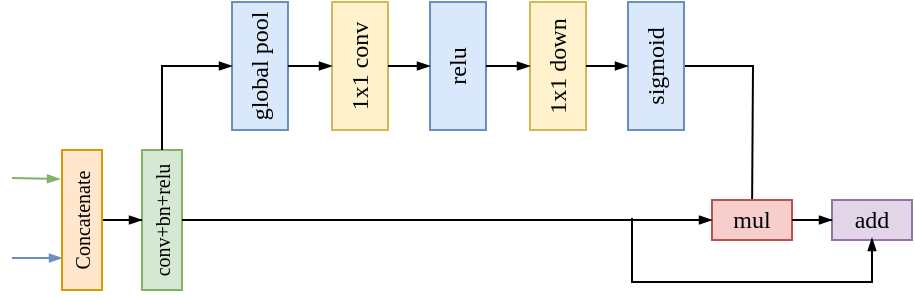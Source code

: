 <mxfile version="24.2.5" type="github" pages="3">
  <diagram id="1mmtDTI7Da0W4Acayv21" name="特征融合模块">
    <mxGraphModel dx="538" dy="340" grid="1" gridSize="10" guides="1" tooltips="1" connect="1" arrows="1" fold="1" page="1" pageScale="1" pageWidth="4681" pageHeight="3300" math="0" shadow="0">
      <root>
        <mxCell id="0" />
        <mxCell id="1" parent="0" />
        <mxCell id="MZsPUwN5hMftu3xBpUIc-4" value="&lt;font style=&quot;font-size: 10px;&quot;&gt;conv+bn+relu&lt;/font&gt;" style="rounded=0;whiteSpace=wrap;html=1;rotation=-90;fillColor=#d5e8d4;strokeColor=#82b366;fontStyle=0;container=0;fontFamily=Times New Roman;" parent="1" vertex="1">
          <mxGeometry x="1250" y="721" width="70" height="20" as="geometry" />
        </mxCell>
        <mxCell id="MZsPUwN5hMftu3xBpUIc-6" value="global pool" style="rounded=0;whiteSpace=wrap;html=1;rotation=-90;fillColor=#dae8fc;strokeColor=#6c8ebf;fontStyle=0;container=0;fontFamily=Times New Roman;" parent="1" vertex="1">
          <mxGeometry x="1302" y="640" width="64" height="28" as="geometry" />
        </mxCell>
        <mxCell id="MZsPUwN5hMftu3xBpUIc-7" style="edgeStyle=orthogonalEdgeStyle;rounded=0;orthogonalLoop=1;jettySize=auto;html=1;exitX=1;exitY=0.5;exitDx=0;exitDy=0;entryX=0.5;entryY=0;entryDx=0;entryDy=0;endArrow=blockThin;endFill=1;endSize=4;fontStyle=0;fontFamily=Times New Roman;" parent="1" source="MZsPUwN5hMftu3xBpUIc-4" target="MZsPUwN5hMftu3xBpUIc-6" edge="1">
          <mxGeometry relative="1" as="geometry" />
        </mxCell>
        <mxCell id="MZsPUwN5hMftu3xBpUIc-8" value="1x1 conv" style="rounded=0;whiteSpace=wrap;html=1;rotation=-90;fillColor=#fff2cc;strokeColor=#d6b656;fontStyle=0;container=0;fontFamily=Times New Roman;" parent="1" vertex="1">
          <mxGeometry x="1352" y="640" width="64" height="28" as="geometry" />
        </mxCell>
        <mxCell id="MZsPUwN5hMftu3xBpUIc-9" style="edgeStyle=orthogonalEdgeStyle;rounded=0;orthogonalLoop=1;jettySize=auto;html=1;exitX=0.5;exitY=1;exitDx=0;exitDy=0;entryX=0.5;entryY=0;entryDx=0;entryDy=0;endArrow=blockThin;endFill=1;endSize=4;fontStyle=0;fontFamily=Times New Roman;" parent="1" source="MZsPUwN5hMftu3xBpUIc-6" target="MZsPUwN5hMftu3xBpUIc-8" edge="1">
          <mxGeometry relative="1" as="geometry" />
        </mxCell>
        <mxCell id="MZsPUwN5hMftu3xBpUIc-10" value="relu" style="rounded=0;whiteSpace=wrap;html=1;rotation=-90;fillColor=#dae8fc;strokeColor=#6c8ebf;fontStyle=0;container=0;fontFamily=Times New Roman;" parent="1" vertex="1">
          <mxGeometry x="1401" y="640" width="64" height="28" as="geometry" />
        </mxCell>
        <mxCell id="MZsPUwN5hMftu3xBpUIc-11" style="edgeStyle=orthogonalEdgeStyle;rounded=0;orthogonalLoop=1;jettySize=auto;html=1;exitX=0.5;exitY=1;exitDx=0;exitDy=0;entryX=0.5;entryY=0;entryDx=0;entryDy=0;endArrow=blockThin;endFill=1;endSize=4;fontStyle=0;fontFamily=Times New Roman;" parent="1" source="MZsPUwN5hMftu3xBpUIc-8" target="MZsPUwN5hMftu3xBpUIc-10" edge="1">
          <mxGeometry relative="1" as="geometry" />
        </mxCell>
        <mxCell id="MZsPUwN5hMftu3xBpUIc-12" value="1x1 down" style="rounded=0;whiteSpace=wrap;html=1;rotation=-90;fillColor=#fff2cc;strokeColor=#d6b656;fontStyle=0;container=0;fontFamily=Times New Roman;" parent="1" vertex="1">
          <mxGeometry x="1451" y="640" width="64" height="28" as="geometry" />
        </mxCell>
        <mxCell id="MZsPUwN5hMftu3xBpUIc-13" style="edgeStyle=orthogonalEdgeStyle;rounded=0;orthogonalLoop=1;jettySize=auto;html=1;exitX=0.5;exitY=1;exitDx=0;exitDy=0;entryX=0.5;entryY=0;entryDx=0;entryDy=0;endArrow=blockThin;endFill=1;endSize=4;fontStyle=0;fontFamily=Times New Roman;" parent="1" source="MZsPUwN5hMftu3xBpUIc-10" target="MZsPUwN5hMftu3xBpUIc-12" edge="1">
          <mxGeometry relative="1" as="geometry" />
        </mxCell>
        <mxCell id="MZsPUwN5hMftu3xBpUIc-14" style="edgeStyle=orthogonalEdgeStyle;rounded=0;orthogonalLoop=1;jettySize=auto;html=1;endArrow=blockThin;endFill=1;endSize=4;fontStyle=0;fontFamily=Times New Roman;" parent="1" source="MZsPUwN5hMftu3xBpUIc-15" edge="1">
          <mxGeometry relative="1" as="geometry">
            <mxPoint x="1580" y="730" as="targetPoint" />
          </mxGeometry>
        </mxCell>
        <mxCell id="MZsPUwN5hMftu3xBpUIc-15" value="sigmoid" style="rounded=0;whiteSpace=wrap;html=1;rotation=-90;fillColor=#dae8fc;strokeColor=#6c8ebf;fontStyle=0;container=0;fontFamily=Times New Roman;" parent="1" vertex="1">
          <mxGeometry x="1500" y="640" width="64" height="28" as="geometry" />
        </mxCell>
        <mxCell id="MZsPUwN5hMftu3xBpUIc-16" style="edgeStyle=orthogonalEdgeStyle;rounded=0;orthogonalLoop=1;jettySize=auto;html=1;entryX=0.5;entryY=0;entryDx=0;entryDy=0;endArrow=blockThin;endFill=1;endSize=4;fontStyle=0;fontFamily=Times New Roman;" parent="1" source="MZsPUwN5hMftu3xBpUIc-12" target="MZsPUwN5hMftu3xBpUIc-15" edge="1">
          <mxGeometry relative="1" as="geometry" />
        </mxCell>
        <mxCell id="MZsPUwN5hMftu3xBpUIc-17" value="mul" style="rounded=0;whiteSpace=wrap;html=1;fillColor=#f8cecc;strokeColor=#b85450;fontStyle=0;container=0;fontFamily=Times New Roman;" parent="1" vertex="1">
          <mxGeometry x="1560" y="721" width="40" height="20" as="geometry" />
        </mxCell>
        <mxCell id="MZsPUwN5hMftu3xBpUIc-18" style="edgeStyle=orthogonalEdgeStyle;rounded=0;orthogonalLoop=1;jettySize=auto;html=1;exitX=0.5;exitY=1;exitDx=0;exitDy=0;entryX=0;entryY=0.5;entryDx=0;entryDy=0;endArrow=blockThin;endFill=1;endSize=4;fontStyle=0;fontFamily=Times New Roman;" parent="1" source="MZsPUwN5hMftu3xBpUIc-4" target="MZsPUwN5hMftu3xBpUIc-17" edge="1">
          <mxGeometry relative="1" as="geometry">
            <mxPoint x="1540" y="731" as="targetPoint" />
          </mxGeometry>
        </mxCell>
        <mxCell id="MZsPUwN5hMftu3xBpUIc-20" value="add" style="rounded=0;whiteSpace=wrap;html=1;fillColor=#e1d5e7;strokeColor=#9673a6;fontStyle=0;container=0;fontFamily=Times New Roman;" parent="1" vertex="1">
          <mxGeometry x="1620" y="721" width="40" height="20" as="geometry" />
        </mxCell>
        <mxCell id="MZsPUwN5hMftu3xBpUIc-21" style="edgeStyle=orthogonalEdgeStyle;rounded=0;orthogonalLoop=1;jettySize=auto;html=1;entryX=0;entryY=0.5;entryDx=0;entryDy=0;endArrow=blockThin;endFill=1;endSize=4;fontStyle=0;fontFamily=Times New Roman;" parent="1" source="MZsPUwN5hMftu3xBpUIc-17" target="MZsPUwN5hMftu3xBpUIc-20" edge="1">
          <mxGeometry relative="1" as="geometry" />
        </mxCell>
        <mxCell id="MZsPUwN5hMftu3xBpUIc-23" value="" style="endArrow=blockThin;html=1;rounded=0;fillColor=#d5e8d4;strokeColor=#82b366;fontStyle=0;fontFamily=Times New Roman;endFill=1;endSize=4;" parent="1" edge="1">
          <mxGeometry width="50" height="50" relative="1" as="geometry">
            <mxPoint x="1210" y="710" as="sourcePoint" />
            <mxPoint x="1234" y="710.52" as="targetPoint" />
          </mxGeometry>
        </mxCell>
        <mxCell id="MZsPUwN5hMftu3xBpUIc-24" value="" style="endArrow=blockThin;html=1;rounded=0;fillColor=#dae8fc;strokeColor=#6c8ebf;fontStyle=0;fontFamily=Times New Roman;endFill=1;endSize=4;" parent="1" edge="1">
          <mxGeometry width="50" height="50" relative="1" as="geometry">
            <mxPoint x="1210" y="750" as="sourcePoint" />
            <mxPoint x="1235" y="750" as="targetPoint" />
          </mxGeometry>
        </mxCell>
        <mxCell id="gVMLCPWZCvO9Zcz_Pbln-1" value="" style="endArrow=blockThin;html=1;rounded=0;endFill=1;endSize=4;fontStyle=0;fontFamily=Times New Roman;" parent="1" edge="1">
          <mxGeometry width="50" height="50" relative="1" as="geometry">
            <mxPoint x="1520" y="730" as="sourcePoint" />
            <mxPoint x="1640" y="740" as="targetPoint" />
            <Array as="points">
              <mxPoint x="1520" y="762" />
              <mxPoint x="1640" y="762" />
            </Array>
          </mxGeometry>
        </mxCell>
        <mxCell id="8kHEbkaYs0nFTFmXsjx6-2" style="edgeStyle=orthogonalEdgeStyle;rounded=0;orthogonalLoop=1;jettySize=auto;html=1;entryX=0.5;entryY=0;entryDx=0;entryDy=0;endArrow=blockThin;endFill=1;endSize=4;fontFamily=Times New Roman;" parent="1" source="MZsPUwN5hMftu3xBpUIc-3" target="MZsPUwN5hMftu3xBpUIc-4" edge="1">
          <mxGeometry relative="1" as="geometry" />
        </mxCell>
        <mxCell id="MZsPUwN5hMftu3xBpUIc-3" value="Concatenate" style="rounded=0;whiteSpace=wrap;html=1;rotation=-90;fillColor=#ffe6cc;strokeColor=#d79b00;fontStyle=0;container=0;fontFamily=Times New Roman;fontSize=10;" parent="1" vertex="1">
          <mxGeometry x="1210" y="721" width="70" height="20" as="geometry" />
        </mxCell>
      </root>
    </mxGraphModel>
  </diagram>
  <diagram name="多尺度特征融合模块" id="MMQm-fsVRnwBP28T8ume">
    <mxGraphModel dx="307" dy="194" grid="1" gridSize="10" guides="1" tooltips="1" connect="1" arrows="1" fold="1" page="1" pageScale="1" pageWidth="4681" pageHeight="3300" math="0" shadow="0">
      <root>
        <mxCell id="fYNoReREWen-63vhsbEe-0" />
        <mxCell id="fYNoReREWen-63vhsbEe-1" parent="fYNoReREWen-63vhsbEe-0" />
        <mxCell id="HZtTNESlVv_itdZfUYVC-23" style="edgeStyle=orthogonalEdgeStyle;rounded=0;orthogonalLoop=1;jettySize=auto;html=1;entryX=0.5;entryY=0;entryDx=0;entryDy=0;endArrow=blockThin;endFill=1;endSize=4;fontFamily=Times New Roman;" parent="fYNoReREWen-63vhsbEe-1" source="HZtTNESlVv_itdZfUYVC-0" target="HZtTNESlVv_itdZfUYVC-15" edge="1">
          <mxGeometry relative="1" as="geometry" />
        </mxCell>
        <mxCell id="HZtTNESlVv_itdZfUYVC-0" value="&lt;font style=&quot;font-size: 10px;&quot;&gt;3x3&lt;/font&gt;" style="rounded=0;whiteSpace=wrap;html=1;fillColor=#dae8fc;strokeColor=#6c8ebf;fontFamily=Times New Roman;" parent="fYNoReREWen-63vhsbEe-1" vertex="1">
          <mxGeometry x="1360" y="640" width="40" height="20" as="geometry" />
        </mxCell>
        <mxCell id="HZtTNESlVv_itdZfUYVC-25" style="edgeStyle=orthogonalEdgeStyle;rounded=0;orthogonalLoop=1;jettySize=auto;html=1;entryX=0.5;entryY=0;entryDx=0;entryDy=0;endArrow=blockThin;endFill=1;endSize=4;fontFamily=Times New Roman;" parent="fYNoReREWen-63vhsbEe-1" source="HZtTNESlVv_itdZfUYVC-1" target="HZtTNESlVv_itdZfUYVC-8" edge="1">
          <mxGeometry relative="1" as="geometry" />
        </mxCell>
        <mxCell id="HZtTNESlVv_itdZfUYVC-1" value="&lt;font style=&quot;font-size: 10px;&quot;&gt;3x3 s=2&lt;/font&gt;" style="rounded=0;whiteSpace=wrap;html=1;strokeColor=#82b366;fillColor=#d5e8d4;fontFamily=Times New Roman;" parent="fYNoReREWen-63vhsbEe-1" vertex="1">
          <mxGeometry x="1420" y="640" width="40" height="20" as="geometry" />
        </mxCell>
        <mxCell id="HZtTNESlVv_itdZfUYVC-4" value="&lt;font style=&quot;font-size: 10px;&quot;&gt;3x3&lt;/font&gt;" style="rounded=0;whiteSpace=wrap;html=1;strokeColor=#82b366;fillColor=#d5e8d4;fontFamily=Times New Roman;" parent="fYNoReREWen-63vhsbEe-1" vertex="1">
          <mxGeometry x="1480" y="640" width="40" height="20" as="geometry" />
        </mxCell>
        <mxCell id="HZtTNESlVv_itdZfUYVC-5" value="&lt;font style=&quot;font-size: 10px;&quot;&gt;3x3&lt;/font&gt;" style="rounded=0;whiteSpace=wrap;html=1;fillColor=#dae8fc;strokeColor=#6c8ebf;fontFamily=Times New Roman;" parent="fYNoReREWen-63vhsbEe-1" vertex="1">
          <mxGeometry x="1540" y="640" width="40" height="20" as="geometry" />
        </mxCell>
        <mxCell id="HZtTNESlVv_itdZfUYVC-32" style="edgeStyle=orthogonalEdgeStyle;rounded=0;orthogonalLoop=1;jettySize=auto;html=1;entryX=0.5;entryY=0;entryDx=0;entryDy=0;endArrow=blockThin;endFill=1;endSize=4;fontFamily=Times New Roman;" parent="fYNoReREWen-63vhsbEe-1" source="HZtTNESlVv_itdZfUYVC-8" target="HZtTNESlVv_itdZfUYVC-17" edge="1">
          <mxGeometry relative="1" as="geometry" />
        </mxCell>
        <mxCell id="HZtTNESlVv_itdZfUYVC-8" value="&lt;font style=&quot;font-size: 10px;&quot;&gt;3x3 s=2&lt;/font&gt;" style="rounded=0;whiteSpace=wrap;html=1;fillColor=#ffe6cc;strokeColor=#d79b00;fontFamily=Times New Roman;" parent="fYNoReREWen-63vhsbEe-1" vertex="1">
          <mxGeometry x="1420" y="680" width="40" height="20" as="geometry" />
        </mxCell>
        <mxCell id="HZtTNESlVv_itdZfUYVC-33" style="edgeStyle=orthogonalEdgeStyle;rounded=0;orthogonalLoop=1;jettySize=auto;html=1;entryX=0;entryY=0.5;entryDx=0;entryDy=0;endArrow=blockThin;endFill=1;endSize=4;fontFamily=Times New Roman;" parent="fYNoReREWen-63vhsbEe-1" source="HZtTNESlVv_itdZfUYVC-15" target="HZtTNESlVv_itdZfUYVC-17" edge="1">
          <mxGeometry relative="1" as="geometry">
            <Array as="points">
              <mxPoint x="1380" y="730" />
            </Array>
          </mxGeometry>
        </mxCell>
        <mxCell id="HZtTNESlVv_itdZfUYVC-15" value="&lt;font style=&quot;font-size: 10px;&quot;&gt;PPPM&lt;/font&gt;" style="rounded=0;whiteSpace=wrap;html=1;fillColor=#fff2cc;strokeColor=#d6b656;fontFamily=Times New Roman;" parent="fYNoReREWen-63vhsbEe-1" vertex="1">
          <mxGeometry x="1360" y="680" width="40" height="20" as="geometry" />
        </mxCell>
        <mxCell id="HZtTNESlVv_itdZfUYVC-16" value="&lt;font style=&quot;font-size: 10px;&quot;&gt;PPPM&lt;/font&gt;" style="rounded=0;whiteSpace=wrap;html=1;fillColor=#fff2cc;strokeColor=#d6b656;fontFamily=Times New Roman;" parent="fYNoReREWen-63vhsbEe-1" vertex="1">
          <mxGeometry x="1540" y="680" width="40" height="20" as="geometry" />
        </mxCell>
        <mxCell id="HZtTNESlVv_itdZfUYVC-34" style="edgeStyle=orthogonalEdgeStyle;rounded=0;orthogonalLoop=1;jettySize=auto;html=1;entryX=0;entryY=0.5;entryDx=0;entryDy=0;endArrow=blockThin;endFill=1;endSize=4;fontFamily=Times New Roman;" parent="fYNoReREWen-63vhsbEe-1" source="HZtTNESlVv_itdZfUYVC-17" target="HZtTNESlVv_itdZfUYVC-20" edge="1">
          <mxGeometry relative="1" as="geometry">
            <Array as="points">
              <mxPoint x="1440" y="770" />
            </Array>
          </mxGeometry>
        </mxCell>
        <mxCell id="HZtTNESlVv_itdZfUYVC-17" value="&lt;font style=&quot;font-size: 10px;&quot;&gt;mul&lt;/font&gt;" style="rounded=0;whiteSpace=wrap;html=1;fillColor=#e1d5e7;strokeColor=#9673a6;fontFamily=Times New Roman;" parent="fYNoReREWen-63vhsbEe-1" vertex="1">
          <mxGeometry x="1420" y="720" width="40" height="20" as="geometry" />
        </mxCell>
        <mxCell id="HZtTNESlVv_itdZfUYVC-35" style="edgeStyle=orthogonalEdgeStyle;rounded=0;orthogonalLoop=1;jettySize=auto;html=1;entryX=1;entryY=0.5;entryDx=0;entryDy=0;endArrow=blockThin;endFill=1;endSize=4;fontFamily=Times New Roman;" parent="fYNoReREWen-63vhsbEe-1" source="HZtTNESlVv_itdZfUYVC-18" target="HZtTNESlVv_itdZfUYVC-20" edge="1">
          <mxGeometry relative="1" as="geometry">
            <Array as="points">
              <mxPoint x="1500" y="770" />
            </Array>
          </mxGeometry>
        </mxCell>
        <mxCell id="HZtTNESlVv_itdZfUYVC-36" style="edgeStyle=orthogonalEdgeStyle;rounded=0;orthogonalLoop=1;jettySize=auto;html=1;entryX=0.5;entryY=0;entryDx=0;entryDy=0;endArrow=blockThin;endFill=1;endSize=4;fontFamily=Times New Roman;" parent="fYNoReREWen-63vhsbEe-1" source="HZtTNESlVv_itdZfUYVC-20" target="HZtTNESlVv_itdZfUYVC-22" edge="1">
          <mxGeometry relative="1" as="geometry" />
        </mxCell>
        <mxCell id="HZtTNESlVv_itdZfUYVC-20" value="&lt;span style=&quot;font-size: 10px;&quot;&gt;Concat&lt;/span&gt;" style="rounded=0;whiteSpace=wrap;html=1;fillColor=#e1d5e7;strokeColor=#9673a6;fontFamily=Times New Roman;" parent="fYNoReREWen-63vhsbEe-1" vertex="1">
          <mxGeometry x="1450" y="760" width="40" height="20" as="geometry" />
        </mxCell>
        <mxCell id="HZtTNESlVv_itdZfUYVC-22" value="&lt;font style=&quot;font-size: 10px;&quot;&gt;3x3&lt;/font&gt;" style="rounded=0;whiteSpace=wrap;html=1;fillColor=#dae8fc;strokeColor=#6c8ebf;fontFamily=Times New Roman;" parent="fYNoReREWen-63vhsbEe-1" vertex="1">
          <mxGeometry x="1450" y="800" width="40" height="20" as="geometry" />
        </mxCell>
        <mxCell id="HZtTNESlVv_itdZfUYVC-40" value="&lt;font style=&quot;font-size: 10px;&quot;&gt;BN&lt;/font&gt;" style="rounded=0;whiteSpace=wrap;html=1;strokeColor=none;fillColor=none;fontFamily=Times New Roman;" parent="fYNoReREWen-63vhsbEe-1" vertex="1">
          <mxGeometry x="1380" y="660" width="20" height="10" as="geometry" />
        </mxCell>
        <mxCell id="HZtTNESlVv_itdZfUYVC-41" value="&lt;font style=&quot;font-size: 10px;&quot;&gt;BN&lt;/font&gt;" style="rounded=0;whiteSpace=wrap;html=1;strokeColor=none;fillColor=none;fontFamily=Times New Roman;" parent="fYNoReREWen-63vhsbEe-1" vertex="1">
          <mxGeometry x="1440" y="660" width="20" height="10" as="geometry" />
        </mxCell>
        <mxCell id="HZtTNESlVv_itdZfUYVC-42" value="&lt;font style=&quot;font-size: 10px;&quot;&gt;BN&lt;/font&gt;" style="rounded=0;whiteSpace=wrap;html=1;strokeColor=none;fillColor=none;fontFamily=Times New Roman;" parent="fYNoReREWen-63vhsbEe-1" vertex="1">
          <mxGeometry x="1500" y="660" width="20" height="10" as="geometry" />
        </mxCell>
        <mxCell id="HZtTNESlVv_itdZfUYVC-43" value="&lt;font style=&quot;font-size: 10px;&quot;&gt;BN&lt;/font&gt;" style="rounded=0;whiteSpace=wrap;html=1;strokeColor=none;fillColor=none;fontFamily=Times New Roman;" parent="fYNoReREWen-63vhsbEe-1" vertex="1">
          <mxGeometry x="1560" y="660" width="20" height="10" as="geometry" />
        </mxCell>
        <mxCell id="HZtTNESlVv_itdZfUYVC-46" value="&lt;span style=&quot;font-size: 10px;&quot;&gt;C&lt;/span&gt;" style="rounded=0;whiteSpace=wrap;html=1;strokeColor=default;fillColor=none;fontFamily=Times New Roman;align=center;" parent="fYNoReREWen-63vhsbEe-1" vertex="1">
          <mxGeometry x="1430" y="600" width="20" height="20" as="geometry" />
        </mxCell>
        <mxCell id="HZtTNESlVv_itdZfUYVC-50" style="edgeStyle=orthogonalEdgeStyle;rounded=0;orthogonalLoop=1;jettySize=auto;html=1;entryX=0.5;entryY=0;entryDx=0;entryDy=0;endArrow=blockThin;endFill=1;endSize=4;fontFamily=Times New Roman;" parent="fYNoReREWen-63vhsbEe-1" edge="1">
          <mxGeometry relative="1" as="geometry">
            <mxPoint x="1379.67" y="620" as="sourcePoint" />
            <mxPoint x="1379.67" y="640" as="targetPoint" />
          </mxGeometry>
        </mxCell>
        <mxCell id="HZtTNESlVv_itdZfUYVC-51" style="edgeStyle=orthogonalEdgeStyle;rounded=0;orthogonalLoop=1;jettySize=auto;html=1;entryX=0.5;entryY=0;entryDx=0;entryDy=0;endArrow=blockThin;endFill=1;endSize=4;fontFamily=Times New Roman;" parent="fYNoReREWen-63vhsbEe-1" edge="1">
          <mxGeometry relative="1" as="geometry">
            <mxPoint x="1439.67" y="620" as="sourcePoint" />
            <mxPoint x="1439.67" y="640" as="targetPoint" />
          </mxGeometry>
        </mxCell>
        <mxCell id="HZtTNESlVv_itdZfUYVC-52" style="edgeStyle=orthogonalEdgeStyle;rounded=0;orthogonalLoop=1;jettySize=auto;html=1;entryX=0.5;entryY=0;entryDx=0;entryDy=0;endArrow=blockThin;endFill=1;endSize=4;fontFamily=Times New Roman;" parent="fYNoReREWen-63vhsbEe-1" edge="1">
          <mxGeometry relative="1" as="geometry">
            <mxPoint x="1500" y="620" as="sourcePoint" />
            <mxPoint x="1500" y="640" as="targetPoint" />
          </mxGeometry>
        </mxCell>
        <mxCell id="HZtTNESlVv_itdZfUYVC-53" style="edgeStyle=orthogonalEdgeStyle;rounded=0;orthogonalLoop=1;jettySize=auto;html=1;entryX=0.5;entryY=0;entryDx=0;entryDy=0;endArrow=blockThin;endFill=1;endSize=4;fontFamily=Times New Roman;" parent="fYNoReREWen-63vhsbEe-1" edge="1">
          <mxGeometry relative="1" as="geometry">
            <mxPoint x="1560" y="620" as="sourcePoint" />
            <mxPoint x="1560" y="640" as="targetPoint" />
          </mxGeometry>
        </mxCell>
        <mxCell id="HZtTNESlVv_itdZfUYVC-54" value="" style="rounded=0;whiteSpace=wrap;html=1;fillColor=#dae8fc;strokeColor=#6c8ebf;" parent="fYNoReREWen-63vhsbEe-1" vertex="1">
          <mxGeometry x="1530" y="750" width="20" height="10" as="geometry" />
        </mxCell>
        <mxCell id="HZtTNESlVv_itdZfUYVC-55" value="&lt;span style=&quot;font-size: 10px;&quot;&gt;卷积&lt;/span&gt;" style="rounded=0;whiteSpace=wrap;html=1;strokeColor=none;fillColor=none;fontFamily=宋体;" parent="fYNoReREWen-63vhsbEe-1" vertex="1">
          <mxGeometry x="1560" y="750" width="80" height="10" as="geometry" />
        </mxCell>
        <mxCell id="HZtTNESlVv_itdZfUYVC-56" value="" style="rounded=0;whiteSpace=wrap;html=1;fillColor=#d5e8d4;strokeColor=#82b366;" parent="fYNoReREWen-63vhsbEe-1" vertex="1">
          <mxGeometry x="1530" y="770" width="20" height="10" as="geometry" />
        </mxCell>
        <mxCell id="HZtTNESlVv_itdZfUYVC-57" value="&lt;span style=&quot;font-size: 10px;&quot;&gt;深度可分离卷积&lt;/span&gt;" style="rounded=0;whiteSpace=wrap;html=1;strokeColor=none;fillColor=none;fontFamily=宋体;" parent="fYNoReREWen-63vhsbEe-1" vertex="1">
          <mxGeometry x="1560" y="770" width="80" height="10" as="geometry" />
        </mxCell>
        <mxCell id="HZtTNESlVv_itdZfUYVC-58" value="" style="rounded=0;whiteSpace=wrap;html=1;fillColor=#ffe6cc;strokeColor=#d79b00;" parent="fYNoReREWen-63vhsbEe-1" vertex="1">
          <mxGeometry x="1530" y="790" width="20" height="10" as="geometry" />
        </mxCell>
        <mxCell id="HZtTNESlVv_itdZfUYVC-59" value="&lt;span style=&quot;font-size: 10px;&quot;&gt;平均池化&lt;/span&gt;" style="rounded=0;whiteSpace=wrap;html=1;strokeColor=none;fillColor=none;fontFamily=宋体;" parent="fYNoReREWen-63vhsbEe-1" vertex="1">
          <mxGeometry x="1560" y="790" width="80" height="10" as="geometry" />
        </mxCell>
        <mxCell id="HZtTNESlVv_itdZfUYVC-60" value="" style="rounded=0;whiteSpace=wrap;html=1;fillColor=#ffe6cc;strokeColor=#d79b00;" parent="fYNoReREWen-63vhsbEe-1" vertex="1">
          <mxGeometry x="1530" y="790" width="20" height="10" as="geometry" />
        </mxCell>
        <mxCell id="HZtTNESlVv_itdZfUYVC-61" value="" style="rounded=0;whiteSpace=wrap;html=1;fillColor=#fff2cc;strokeColor=#d6b656;" parent="fYNoReREWen-63vhsbEe-1" vertex="1">
          <mxGeometry x="1530" y="810" width="20" height="10" as="geometry" />
        </mxCell>
        <mxCell id="HZtTNESlVv_itdZfUYVC-62" value="&lt;span style=&quot;font-size: 10px;&quot;&gt;并行金字塔池化&lt;/span&gt;" style="rounded=0;whiteSpace=wrap;html=1;strokeColor=none;fillColor=none;fontFamily=宋体;" parent="fYNoReREWen-63vhsbEe-1" vertex="1">
          <mxGeometry x="1560" y="810" width="80" height="10" as="geometry" />
        </mxCell>
        <mxCell id="HZtTNESlVv_itdZfUYVC-63" value="&lt;font style=&quot;font-size: 10px;&quot;&gt;4x4 up&lt;/font&gt;" style="rounded=0;whiteSpace=wrap;html=1;fillColor=#f5f5f5;strokeColor=#666666;fontColor=#333333;fontFamily=Times New Roman;" parent="fYNoReREWen-63vhsbEe-1" vertex="1">
          <mxGeometry x="1480" y="680" width="40" height="20" as="geometry" />
        </mxCell>
        <mxCell id="HZtTNESlVv_itdZfUYVC-64" style="edgeStyle=orthogonalEdgeStyle;rounded=0;orthogonalLoop=1;jettySize=auto;html=1;entryX=0.5;entryY=0;entryDx=0;entryDy=0;endArrow=blockThin;endFill=1;endSize=4;fontFamily=Times New Roman;" parent="fYNoReREWen-63vhsbEe-1" edge="1">
          <mxGeometry relative="1" as="geometry">
            <mxPoint x="1499.67" y="660" as="sourcePoint" />
            <mxPoint x="1499.67" y="680" as="targetPoint" />
          </mxGeometry>
        </mxCell>
        <mxCell id="HZtTNESlVv_itdZfUYVC-66" style="edgeStyle=orthogonalEdgeStyle;rounded=0;orthogonalLoop=1;jettySize=auto;html=1;entryX=0.5;entryY=0;entryDx=0;entryDy=0;endArrow=blockThin;endFill=1;endSize=4;fontFamily=Times New Roman;" parent="fYNoReREWen-63vhsbEe-1" edge="1">
          <mxGeometry relative="1" as="geometry">
            <mxPoint x="1559.67" y="660" as="sourcePoint" />
            <mxPoint x="1559.67" y="680" as="targetPoint" />
          </mxGeometry>
        </mxCell>
        <mxCell id="HZtTNESlVv_itdZfUYVC-67" style="edgeStyle=orthogonalEdgeStyle;rounded=0;orthogonalLoop=1;jettySize=auto;html=1;entryX=1;entryY=0.5;entryDx=0;entryDy=0;endArrow=blockThin;endFill=1;endSize=4;fontFamily=Times New Roman;" parent="fYNoReREWen-63vhsbEe-1" target="HZtTNESlVv_itdZfUYVC-18" edge="1">
          <mxGeometry relative="1" as="geometry">
            <mxPoint x="1560" y="700" as="sourcePoint" />
            <mxPoint x="1560" y="720" as="targetPoint" />
            <Array as="points">
              <mxPoint x="1560" y="720" />
              <mxPoint x="1560" y="720" />
              <mxPoint x="1560" y="730" />
            </Array>
          </mxGeometry>
        </mxCell>
        <mxCell id="HZtTNESlVv_itdZfUYVC-68" style="edgeStyle=orthogonalEdgeStyle;rounded=0;orthogonalLoop=1;jettySize=auto;html=1;entryX=0.5;entryY=0;entryDx=0;entryDy=0;endArrow=blockThin;endFill=1;endSize=4;fontFamily=Times New Roman;" parent="fYNoReREWen-63vhsbEe-1" edge="1">
          <mxGeometry relative="1" as="geometry">
            <mxPoint x="1500" y="700" as="sourcePoint" />
            <mxPoint x="1500" y="720" as="targetPoint" />
          </mxGeometry>
        </mxCell>
        <mxCell id="HZtTNESlVv_itdZfUYVC-18" value="&lt;font style=&quot;font-size: 10px;&quot;&gt;mul&lt;/font&gt;" style="rounded=0;whiteSpace=wrap;html=1;fillColor=#e1d5e7;strokeColor=#9673a6;fontFamily=Times New Roman;" parent="fYNoReREWen-63vhsbEe-1" vertex="1">
          <mxGeometry x="1480" y="720" width="40" height="20" as="geometry" />
        </mxCell>
        <mxCell id="UJx5FXIepLN4xQq3DYZI-2" value="&lt;span style=&quot;font-size: 10px;&quot;&gt;T&lt;/span&gt;" style="rounded=0;whiteSpace=wrap;html=1;strokeColor=default;fillColor=none;fontFamily=Times New Roman;align=center;" vertex="1" parent="fYNoReREWen-63vhsbEe-1">
          <mxGeometry x="1370" y="600" width="20" height="20" as="geometry" />
        </mxCell>
        <mxCell id="UJx5FXIepLN4xQq3DYZI-3" value="&lt;span style=&quot;font-size: 10px;&quot;&gt;C&lt;/span&gt;" style="rounded=0;whiteSpace=wrap;html=1;strokeColor=default;fillColor=none;fontFamily=Times New Roman;align=center;" vertex="1" parent="fYNoReREWen-63vhsbEe-1">
          <mxGeometry x="1490" y="600" width="20" height="20" as="geometry" />
        </mxCell>
        <mxCell id="UJx5FXIepLN4xQq3DYZI-4" value="&lt;span style=&quot;font-size: 10px;&quot;&gt;T&lt;/span&gt;" style="rounded=0;whiteSpace=wrap;html=1;strokeColor=default;fillColor=none;fontFamily=Times New Roman;align=center;" vertex="1" parent="fYNoReREWen-63vhsbEe-1">
          <mxGeometry x="1550" y="600" width="20" height="20" as="geometry" />
        </mxCell>
      </root>
    </mxGraphModel>
  </diagram>
  <diagram name="金字塔池化" id="vwkrbljB8LysE_lt6uPd">
    <mxGraphModel dx="691" dy="399" grid="1" gridSize="10" guides="1" tooltips="1" connect="1" arrows="1" fold="1" page="1" pageScale="1" pageWidth="4681" pageHeight="3300" math="1" shadow="0">
      <root>
        <mxCell id="r4te1Ot-xklTo1rYF53A-0" />
        <mxCell id="r4te1Ot-xklTo1rYF53A-1" parent="r4te1Ot-xklTo1rYF53A-0" />
        <mxCell id="SaDWZRP0Lxs44cRKTPND-7" value="GAP" style="rounded=0;whiteSpace=wrap;html=1;fillColor=#fff2cc;strokeColor=#d6b656;fontFamily=宋体;" parent="r4te1Ot-xklTo1rYF53A-1" vertex="1">
          <mxGeometry x="560" y="735" width="40" height="20" as="geometry" />
        </mxCell>
        <mxCell id="SaDWZRP0Lxs44cRKTPND-9" value="" style="rounded=0;whiteSpace=wrap;html=1;fillColor=none;strokeColor=#82b366;container=0;" parent="r4te1Ot-xklTo1rYF53A-1" vertex="1">
          <mxGeometry x="650.04" y="680" width="40" height="10" as="geometry" />
        </mxCell>
        <mxCell id="SaDWZRP0Lxs44cRKTPND-11" value="" style="rounded=0;whiteSpace=wrap;html=1;fillColor=none;strokeColor=#b85450;container=0;" parent="r4te1Ot-xklTo1rYF53A-1" vertex="1">
          <mxGeometry x="650.04" y="700" width="40" height="20" as="geometry" />
        </mxCell>
        <mxCell id="SaDWZRP0Lxs44cRKTPND-12" value="" style="rounded=0;whiteSpace=wrap;html=1;fillColor=none;strokeColor=#d6b656;container=0;" parent="r4te1Ot-xklTo1rYF53A-1" vertex="1">
          <mxGeometry x="650.04" y="730" width="40" height="30" as="geometry" />
        </mxCell>
        <mxCell id="SaDWZRP0Lxs44cRKTPND-13" value="" style="rounded=0;whiteSpace=wrap;html=1;fillColor=none;strokeColor=#9673a6;container=0;" parent="r4te1Ot-xklTo1rYF53A-1" vertex="1">
          <mxGeometry x="650.04" y="770" width="40" height="40" as="geometry" />
        </mxCell>
        <mxCell id="SaDWZRP0Lxs44cRKTPND-17" value="" style="endArrow=none;html=1;rounded=0;fillColor=#f8cecc;strokeColor=#b85450;" parent="r4te1Ot-xklTo1rYF53A-1" edge="1">
          <mxGeometry width="50" height="50" relative="1" as="geometry">
            <mxPoint x="650.04" y="709.83" as="sourcePoint" />
            <mxPoint x="690.04" y="709.83" as="targetPoint" />
          </mxGeometry>
        </mxCell>
        <mxCell id="SaDWZRP0Lxs44cRKTPND-18" value="" style="endArrow=none;html=1;rounded=0;fillColor=#f8cecc;strokeColor=#b85450;" parent="r4te1Ot-xklTo1rYF53A-1" edge="1">
          <mxGeometry width="50" height="50" relative="1" as="geometry">
            <mxPoint x="660.04" y="720" as="sourcePoint" />
            <mxPoint x="660.04" y="700" as="targetPoint" />
          </mxGeometry>
        </mxCell>
        <mxCell id="SaDWZRP0Lxs44cRKTPND-19" value="" style="endArrow=none;html=1;rounded=0;fillColor=#f8cecc;strokeColor=#b85450;" parent="r4te1Ot-xklTo1rYF53A-1" edge="1">
          <mxGeometry width="50" height="50" relative="1" as="geometry">
            <mxPoint x="669.87" y="720" as="sourcePoint" />
            <mxPoint x="669.87" y="700" as="targetPoint" />
          </mxGeometry>
        </mxCell>
        <mxCell id="SaDWZRP0Lxs44cRKTPND-20" value="" style="endArrow=none;html=1;rounded=0;fillColor=#f8cecc;strokeColor=#b85450;" parent="r4te1Ot-xklTo1rYF53A-1" edge="1">
          <mxGeometry width="50" height="50" relative="1" as="geometry">
            <mxPoint x="679.87" y="720" as="sourcePoint" />
            <mxPoint x="679.87" y="700" as="targetPoint" />
          </mxGeometry>
        </mxCell>
        <mxCell id="SaDWZRP0Lxs44cRKTPND-21" value="" style="endArrow=none;html=1;rounded=0;exitX=0.25;exitY=1;exitDx=0;exitDy=0;fillColor=#fff2cc;strokeColor=#d6b656;" parent="r4te1Ot-xklTo1rYF53A-1" source="SaDWZRP0Lxs44cRKTPND-12" edge="1">
          <mxGeometry width="50" height="50" relative="1" as="geometry">
            <mxPoint x="659.96" y="750" as="sourcePoint" />
            <mxPoint x="659.96" y="730" as="targetPoint" />
          </mxGeometry>
        </mxCell>
        <mxCell id="SaDWZRP0Lxs44cRKTPND-22" value="" style="endArrow=none;html=1;rounded=0;exitX=0.5;exitY=1;exitDx=0;exitDy=0;fillColor=#fff2cc;strokeColor=#d6b656;" parent="r4te1Ot-xklTo1rYF53A-1" source="SaDWZRP0Lxs44cRKTPND-12" edge="1">
          <mxGeometry width="50" height="50" relative="1" as="geometry">
            <mxPoint x="669.79" y="750" as="sourcePoint" />
            <mxPoint x="669.79" y="730" as="targetPoint" />
          </mxGeometry>
        </mxCell>
        <mxCell id="SaDWZRP0Lxs44cRKTPND-23" value="" style="endArrow=none;html=1;rounded=0;exitX=0.75;exitY=1;exitDx=0;exitDy=0;fillColor=#fff2cc;strokeColor=#d6b656;" parent="r4te1Ot-xklTo1rYF53A-1" source="SaDWZRP0Lxs44cRKTPND-12" edge="1">
          <mxGeometry width="50" height="50" relative="1" as="geometry">
            <mxPoint x="679.79" y="750" as="sourcePoint" />
            <mxPoint x="679.79" y="730" as="targetPoint" />
          </mxGeometry>
        </mxCell>
        <mxCell id="SaDWZRP0Lxs44cRKTPND-27" value="" style="group;fillColor=none;strokeColor=#9673a6;container=0;" parent="r4te1Ot-xklTo1rYF53A-1" vertex="1" connectable="0">
          <mxGeometry x="659.96" y="770" width="20.08" height="40" as="geometry" />
        </mxCell>
        <mxCell id="SaDWZRP0Lxs44cRKTPND-28" value="" style="endArrow=none;html=1;rounded=0;fillColor=#fff2cc;strokeColor=#d6b656;" parent="r4te1Ot-xklTo1rYF53A-1" edge="1">
          <mxGeometry width="50" height="50" relative="1" as="geometry">
            <mxPoint x="650" y="739.83" as="sourcePoint" />
            <mxPoint x="690" y="739.83" as="targetPoint" />
          </mxGeometry>
        </mxCell>
        <mxCell id="SaDWZRP0Lxs44cRKTPND-29" value="" style="endArrow=none;html=1;rounded=0;fillColor=#fff2cc;strokeColor=#d6b656;" parent="r4te1Ot-xklTo1rYF53A-1" edge="1">
          <mxGeometry width="50" height="50" relative="1" as="geometry">
            <mxPoint x="650" y="750" as="sourcePoint" />
            <mxPoint x="690" y="750" as="targetPoint" />
          </mxGeometry>
        </mxCell>
        <mxCell id="SaDWZRP0Lxs44cRKTPND-30" value="" style="endArrow=none;html=1;rounded=0;fillColor=#e1d5e7;strokeColor=#9673a6;" parent="r4te1Ot-xklTo1rYF53A-1" edge="1">
          <mxGeometry width="50" height="50" relative="1" as="geometry">
            <mxPoint x="650" y="780" as="sourcePoint" />
            <mxPoint x="690" y="780" as="targetPoint" />
          </mxGeometry>
        </mxCell>
        <mxCell id="SaDWZRP0Lxs44cRKTPND-32" value="" style="endArrow=none;html=1;rounded=0;fillColor=#e1d5e7;strokeColor=#9673a6;" parent="r4te1Ot-xklTo1rYF53A-1" edge="1">
          <mxGeometry width="50" height="50" relative="1" as="geometry">
            <mxPoint x="650" y="800" as="sourcePoint" />
            <mxPoint x="690" y="800" as="targetPoint" />
          </mxGeometry>
        </mxCell>
        <mxCell id="SaDWZRP0Lxs44cRKTPND-33" value="" style="rounded=0;whiteSpace=wrap;html=1;fillColor=none;strokeColor=#82b366;container=0;" parent="r4te1Ot-xklTo1rYF53A-1" vertex="1">
          <mxGeometry x="730.04" y="680" width="40" height="10" as="geometry" />
        </mxCell>
        <mxCell id="SaDWZRP0Lxs44cRKTPND-34" value="" style="rounded=0;whiteSpace=wrap;html=1;fillColor=none;strokeColor=#b85450;container=0;" parent="r4te1Ot-xklTo1rYF53A-1" vertex="1">
          <mxGeometry x="730.04" y="700" width="40" height="20" as="geometry" />
        </mxCell>
        <mxCell id="SaDWZRP0Lxs44cRKTPND-35" value="" style="rounded=0;whiteSpace=wrap;html=1;fillColor=none;strokeColor=#d6b656;container=0;" parent="r4te1Ot-xklTo1rYF53A-1" vertex="1">
          <mxGeometry x="730.04" y="730" width="40" height="30" as="geometry" />
        </mxCell>
        <mxCell id="SaDWZRP0Lxs44cRKTPND-36" value="" style="rounded=0;whiteSpace=wrap;html=1;fillColor=none;strokeColor=#9673a6;container=0;" parent="r4te1Ot-xklTo1rYF53A-1" vertex="1">
          <mxGeometry x="730.04" y="770" width="40" height="40" as="geometry" />
        </mxCell>
        <mxCell id="SaDWZRP0Lxs44cRKTPND-37" value="" style="endArrow=none;html=1;rounded=0;fillColor=#f8cecc;strokeColor=#b85450;" parent="r4te1Ot-xklTo1rYF53A-1" edge="1">
          <mxGeometry width="50" height="50" relative="1" as="geometry">
            <mxPoint x="730.04" y="709.83" as="sourcePoint" />
            <mxPoint x="770.04" y="709.83" as="targetPoint" />
          </mxGeometry>
        </mxCell>
        <mxCell id="SaDWZRP0Lxs44cRKTPND-38" value="" style="endArrow=none;html=1;rounded=0;fillColor=#f8cecc;strokeColor=#b85450;" parent="r4te1Ot-xklTo1rYF53A-1" edge="1">
          <mxGeometry width="50" height="50" relative="1" as="geometry">
            <mxPoint x="740.04" y="720" as="sourcePoint" />
            <mxPoint x="740.04" y="700" as="targetPoint" />
          </mxGeometry>
        </mxCell>
        <mxCell id="SaDWZRP0Lxs44cRKTPND-39" value="" style="endArrow=none;html=1;rounded=0;fillColor=#f8cecc;strokeColor=#b85450;" parent="r4te1Ot-xklTo1rYF53A-1" edge="1">
          <mxGeometry width="50" height="50" relative="1" as="geometry">
            <mxPoint x="749.87" y="720" as="sourcePoint" />
            <mxPoint x="749.87" y="700" as="targetPoint" />
          </mxGeometry>
        </mxCell>
        <mxCell id="SaDWZRP0Lxs44cRKTPND-40" value="" style="endArrow=none;html=1;rounded=0;fillColor=#f8cecc;strokeColor=#b85450;" parent="r4te1Ot-xklTo1rYF53A-1" edge="1">
          <mxGeometry width="50" height="50" relative="1" as="geometry">
            <mxPoint x="759.87" y="720" as="sourcePoint" />
            <mxPoint x="759.87" y="700" as="targetPoint" />
          </mxGeometry>
        </mxCell>
        <mxCell id="SaDWZRP0Lxs44cRKTPND-41" value="" style="endArrow=none;html=1;rounded=0;exitX=0.25;exitY=1;exitDx=0;exitDy=0;fillColor=#fff2cc;strokeColor=#d6b656;" parent="r4te1Ot-xklTo1rYF53A-1" source="SaDWZRP0Lxs44cRKTPND-35" edge="1">
          <mxGeometry width="50" height="50" relative="1" as="geometry">
            <mxPoint x="739.96" y="750" as="sourcePoint" />
            <mxPoint x="739.96" y="730" as="targetPoint" />
          </mxGeometry>
        </mxCell>
        <mxCell id="SaDWZRP0Lxs44cRKTPND-42" value="" style="endArrow=none;html=1;rounded=0;exitX=0.5;exitY=1;exitDx=0;exitDy=0;fillColor=#fff2cc;strokeColor=#d6b656;" parent="r4te1Ot-xklTo1rYF53A-1" source="SaDWZRP0Lxs44cRKTPND-35" edge="1">
          <mxGeometry width="50" height="50" relative="1" as="geometry">
            <mxPoint x="749.79" y="750" as="sourcePoint" />
            <mxPoint x="749.79" y="730" as="targetPoint" />
          </mxGeometry>
        </mxCell>
        <mxCell id="SaDWZRP0Lxs44cRKTPND-43" value="" style="endArrow=none;html=1;rounded=0;exitX=0.75;exitY=1;exitDx=0;exitDy=0;fillColor=#fff2cc;strokeColor=#d6b656;" parent="r4te1Ot-xklTo1rYF53A-1" source="SaDWZRP0Lxs44cRKTPND-35" edge="1">
          <mxGeometry width="50" height="50" relative="1" as="geometry">
            <mxPoint x="759.79" y="750" as="sourcePoint" />
            <mxPoint x="759.79" y="730" as="targetPoint" />
          </mxGeometry>
        </mxCell>
        <mxCell id="SaDWZRP0Lxs44cRKTPND-44" value="" style="group;fillColor=none;strokeColor=#9673a6;container=0;" parent="r4te1Ot-xklTo1rYF53A-1" vertex="1" connectable="0">
          <mxGeometry x="739.96" y="770" width="20.08" height="40" as="geometry" />
        </mxCell>
        <mxCell id="SaDWZRP0Lxs44cRKTPND-49" value="" style="endArrow=none;html=1;rounded=0;fillColor=#fff2cc;strokeColor=#d6b656;" parent="r4te1Ot-xklTo1rYF53A-1" edge="1">
          <mxGeometry width="50" height="50" relative="1" as="geometry">
            <mxPoint x="730" y="739.83" as="sourcePoint" />
            <mxPoint x="770" y="739.83" as="targetPoint" />
          </mxGeometry>
        </mxCell>
        <mxCell id="SaDWZRP0Lxs44cRKTPND-50" value="" style="endArrow=none;html=1;rounded=0;fillColor=#fff2cc;strokeColor=#d6b656;" parent="r4te1Ot-xklTo1rYF53A-1" edge="1">
          <mxGeometry width="50" height="50" relative="1" as="geometry">
            <mxPoint x="730" y="750" as="sourcePoint" />
            <mxPoint x="770" y="750" as="targetPoint" />
          </mxGeometry>
        </mxCell>
        <mxCell id="SaDWZRP0Lxs44cRKTPND-51" value="" style="endArrow=none;html=1;rounded=0;fillColor=#e1d5e7;strokeColor=#9673a6;" parent="r4te1Ot-xklTo1rYF53A-1" edge="1">
          <mxGeometry width="50" height="50" relative="1" as="geometry">
            <mxPoint x="730" y="780" as="sourcePoint" />
            <mxPoint x="770" y="780" as="targetPoint" />
          </mxGeometry>
        </mxCell>
        <mxCell id="SaDWZRP0Lxs44cRKTPND-52" value="" style="endArrow=none;html=1;rounded=0;fillColor=#e1d5e7;strokeColor=#9673a6;" parent="r4te1Ot-xklTo1rYF53A-1" edge="1">
          <mxGeometry width="50" height="50" relative="1" as="geometry">
            <mxPoint x="730" y="800" as="sourcePoint" />
            <mxPoint x="770" y="800" as="targetPoint" />
          </mxGeometry>
        </mxCell>
        <mxCell id="SaDWZRP0Lxs44cRKTPND-24" value="" style="endArrow=none;html=1;rounded=0;exitX=0.25;exitY=1;exitDx=0;exitDy=0;fillColor=#e1d5e7;strokeColor=#9673a6;" parent="r4te1Ot-xklTo1rYF53A-1" edge="1">
          <mxGeometry width="50" height="50" relative="1" as="geometry">
            <mxPoint x="660.04" y="810" as="sourcePoint" />
            <mxPoint x="659.96" y="770" as="targetPoint" />
          </mxGeometry>
        </mxCell>
        <mxCell id="SaDWZRP0Lxs44cRKTPND-25" value="" style="endArrow=none;html=1;rounded=0;exitX=0.5;exitY=1;exitDx=0;exitDy=0;fillColor=#e1d5e7;strokeColor=#9673a6;" parent="r4te1Ot-xklTo1rYF53A-1" edge="1">
          <mxGeometry width="50" height="50" relative="1" as="geometry">
            <mxPoint x="670.04" y="810" as="sourcePoint" />
            <mxPoint x="669.79" y="770" as="targetPoint" />
          </mxGeometry>
        </mxCell>
        <mxCell id="SaDWZRP0Lxs44cRKTPND-26" value="" style="endArrow=none;html=1;rounded=0;exitX=0.75;exitY=1;exitDx=0;exitDy=0;fillColor=#e1d5e7;strokeColor=#9673a6;" parent="r4te1Ot-xklTo1rYF53A-1" edge="1">
          <mxGeometry width="50" height="50" relative="1" as="geometry">
            <mxPoint x="680.04" y="810" as="sourcePoint" />
            <mxPoint x="679.79" y="770" as="targetPoint" />
          </mxGeometry>
        </mxCell>
        <mxCell id="SaDWZRP0Lxs44cRKTPND-31" value="" style="endArrow=none;html=1;rounded=0;fillColor=#e1d5e7;strokeColor=#9673a6;" parent="r4te1Ot-xklTo1rYF53A-1" edge="1">
          <mxGeometry width="50" height="50" relative="1" as="geometry">
            <mxPoint x="650" y="789.83" as="sourcePoint" />
            <mxPoint x="690" y="789.83" as="targetPoint" />
          </mxGeometry>
        </mxCell>
        <mxCell id="SaDWZRP0Lxs44cRKTPND-45" value="" style="endArrow=none;html=1;rounded=0;exitX=0.25;exitY=1;exitDx=0;exitDy=0;fillColor=#e1d5e7;strokeColor=#9673a6;" parent="r4te1Ot-xklTo1rYF53A-1" edge="1">
          <mxGeometry width="50" height="50" relative="1" as="geometry">
            <mxPoint x="740.04" y="810" as="sourcePoint" />
            <mxPoint x="739.96" y="770" as="targetPoint" />
          </mxGeometry>
        </mxCell>
        <mxCell id="SaDWZRP0Lxs44cRKTPND-46" value="" style="endArrow=none;html=1;rounded=0;exitX=0.5;exitY=1;exitDx=0;exitDy=0;fillColor=#e1d5e7;strokeColor=#9673a6;" parent="r4te1Ot-xklTo1rYF53A-1" edge="1">
          <mxGeometry width="50" height="50" relative="1" as="geometry">
            <mxPoint x="750.04" y="810" as="sourcePoint" />
            <mxPoint x="749.79" y="770" as="targetPoint" />
          </mxGeometry>
        </mxCell>
        <mxCell id="SaDWZRP0Lxs44cRKTPND-47" value="" style="endArrow=none;html=1;rounded=0;exitX=0.75;exitY=1;exitDx=0;exitDy=0;fillColor=#e1d5e7;strokeColor=#9673a6;" parent="r4te1Ot-xklTo1rYF53A-1" edge="1">
          <mxGeometry width="50" height="50" relative="1" as="geometry">
            <mxPoint x="760.04" y="810" as="sourcePoint" />
            <mxPoint x="759.79" y="770" as="targetPoint" />
          </mxGeometry>
        </mxCell>
        <mxCell id="SaDWZRP0Lxs44cRKTPND-48" value="" style="endArrow=none;html=1;rounded=0;fillColor=#e1d5e7;strokeColor=#9673a6;" parent="r4te1Ot-xklTo1rYF53A-1" edge="1">
          <mxGeometry width="50" height="50" relative="1" as="geometry">
            <mxPoint x="730" y="789.83" as="sourcePoint" />
            <mxPoint x="770" y="789.83" as="targetPoint" />
          </mxGeometry>
        </mxCell>
        <mxCell id="SaDWZRP0Lxs44cRKTPND-67" value="上采样" style="rounded=0;whiteSpace=wrap;html=1;fillColor=#fff2cc;strokeColor=#d6b656;fontFamily=宋体;" parent="r4te1Ot-xklTo1rYF53A-1" vertex="1">
          <mxGeometry x="820" y="735" width="40" height="20" as="geometry" />
        </mxCell>
        <mxCell id="SaDWZRP0Lxs44cRKTPND-75" value="" style="shape=curlyBracket;whiteSpace=wrap;html=1;rounded=1;labelPosition=left;verticalLabelPosition=middle;align=right;verticalAlign=middle;fillStyle=auto;fillColor=default;" parent="r4te1Ot-xklTo1rYF53A-1" vertex="1">
          <mxGeometry x="620" y="680" width="20" height="130" as="geometry" />
        </mxCell>
        <mxCell id="SaDWZRP0Lxs44cRKTPND-79" value="" style="shape=curlyBracket;whiteSpace=wrap;html=1;rounded=1;flipH=1;labelPosition=right;verticalLabelPosition=middle;align=left;verticalAlign=middle;" parent="r4te1Ot-xklTo1rYF53A-1" vertex="1">
          <mxGeometry x="780" y="680" width="20" height="130" as="geometry" />
        </mxCell>
        <mxCell id="SaDWZRP0Lxs44cRKTPND-82" value="" style="group" parent="r4te1Ot-xklTo1rYF53A-1" vertex="1" connectable="0">
          <mxGeometry x="880" y="680" width="90" height="140" as="geometry" />
        </mxCell>
        <mxCell id="SaDWZRP0Lxs44cRKTPND-69" value="" style="rounded=0;whiteSpace=wrap;html=1;fillColor=#d5e8d4;strokeColor=#82b366;container=0;" parent="SaDWZRP0Lxs44cRKTPND-82" vertex="1">
          <mxGeometry width="10" height="120" as="geometry" />
        </mxCell>
        <mxCell id="SaDWZRP0Lxs44cRKTPND-70" value="" style="rounded=0;whiteSpace=wrap;html=1;fillColor=#f8cecc;strokeColor=#b85450;container=0;" parent="SaDWZRP0Lxs44cRKTPND-82" vertex="1">
          <mxGeometry x="20" width="10" height="120" as="geometry" />
        </mxCell>
        <mxCell id="SaDWZRP0Lxs44cRKTPND-71" value="" style="rounded=0;whiteSpace=wrap;html=1;fillColor=#fff2cc;strokeColor=#d6b656;container=0;" parent="SaDWZRP0Lxs44cRKTPND-82" vertex="1">
          <mxGeometry x="40" width="10" height="120" as="geometry" />
        </mxCell>
        <mxCell id="SaDWZRP0Lxs44cRKTPND-72" value="" style="rounded=0;whiteSpace=wrap;html=1;fillColor=#e1d5e7;strokeColor=#9673a6;container=0;" parent="SaDWZRP0Lxs44cRKTPND-82" vertex="1">
          <mxGeometry x="80" width="10" height="120" as="geometry" />
        </mxCell>
        <mxCell id="SaDWZRP0Lxs44cRKTPND-73" value="" style="endArrow=none;dashed=1;html=1;dashPattern=1 3;strokeWidth=2;rounded=0;" parent="SaDWZRP0Lxs44cRKTPND-82" edge="1">
          <mxGeometry width="50" height="50" relative="1" as="geometry">
            <mxPoint x="57" y="59.86" as="sourcePoint" />
            <mxPoint x="77" y="59.86" as="targetPoint" />
          </mxGeometry>
        </mxCell>
        <mxCell id="SaDWZRP0Lxs44cRKTPND-77" value="&lt;font style=&quot;font-size: 10px;&quot;&gt;$$H \times W \times\ C$$&lt;/font&gt;" style="text;html=1;strokeColor=none;fillColor=none;align=center;verticalAlign=middle;whiteSpace=wrap;rounded=0;container=0;fontFamily=Times New Roman;" parent="SaDWZRP0Lxs44cRKTPND-82" vertex="1">
          <mxGeometry y="120" width="90" height="20" as="geometry" />
        </mxCell>
        <mxCell id="SaDWZRP0Lxs44cRKTPND-87" value="" style="endArrow=blockThin;html=1;rounded=0;endFill=1;endSize=4;" parent="r4te1Ot-xklTo1rYF53A-1" edge="1">
          <mxGeometry width="50" height="50" relative="1" as="geometry">
            <mxPoint x="800" y="744.86" as="sourcePoint" />
            <mxPoint x="820" y="745" as="targetPoint" />
          </mxGeometry>
        </mxCell>
        <mxCell id="SaDWZRP0Lxs44cRKTPND-88" value="" style="endArrow=blockThin;html=1;rounded=0;endFill=1;endSize=4;" parent="r4te1Ot-xklTo1rYF53A-1" edge="1">
          <mxGeometry width="50" height="50" relative="1" as="geometry">
            <mxPoint x="860" y="744.86" as="sourcePoint" />
            <mxPoint x="880" y="745" as="targetPoint" />
          </mxGeometry>
        </mxCell>
        <mxCell id="SaDWZRP0Lxs44cRKTPND-91" value="" style="endArrow=blockThin;html=1;rounded=0;endFill=1;endSize=4;" parent="r4te1Ot-xklTo1rYF53A-1" edge="1">
          <mxGeometry width="50" height="50" relative="1" as="geometry">
            <mxPoint x="600" y="744.86" as="sourcePoint" />
            <mxPoint x="620" y="745" as="targetPoint" />
          </mxGeometry>
        </mxCell>
        <mxCell id="SaDWZRP0Lxs44cRKTPND-92" value="" style="endArrow=blockThin;html=1;rounded=0;endFill=1;endSize=4;" parent="r4te1Ot-xklTo1rYF53A-1" edge="1">
          <mxGeometry width="50" height="50" relative="1" as="geometry">
            <mxPoint x="540" y="744.86" as="sourcePoint" />
            <mxPoint x="560" y="745" as="targetPoint" />
          </mxGeometry>
        </mxCell>
        <mxCell id="SaDWZRP0Lxs44cRKTPND-94" value="&lt;font style=&quot;font-size: 8px;&quot;&gt;池化&lt;/font&gt;" style="rounded=0;whiteSpace=wrap;html=1;strokeWidth=0.5;fillColor=#dae8fc;strokeColor=#6c8ebf;fontFamily=宋体;" parent="r4te1Ot-xklTo1rYF53A-1" vertex="1">
          <mxGeometry x="700" y="680" width="20" height="10" as="geometry" />
        </mxCell>
        <mxCell id="SaDWZRP0Lxs44cRKTPND-95" value="" style="endArrow=blockThin;html=1;rounded=0;endFill=1;endSize=2;strokeWidth=0.5;" parent="r4te1Ot-xklTo1rYF53A-1" edge="1">
          <mxGeometry width="50" height="50" relative="1" as="geometry">
            <mxPoint x="690.04" y="684.9" as="sourcePoint" />
            <mxPoint x="700" y="684.9" as="targetPoint" />
          </mxGeometry>
        </mxCell>
        <mxCell id="SaDWZRP0Lxs44cRKTPND-96" value="" style="endArrow=blockThin;html=1;rounded=0;endFill=1;endSize=2;strokeWidth=0.5;" parent="r4te1Ot-xklTo1rYF53A-1" edge="1">
          <mxGeometry width="50" height="50" relative="1" as="geometry">
            <mxPoint x="720" y="684.9" as="sourcePoint" />
            <mxPoint x="729.96" y="684.9" as="targetPoint" />
          </mxGeometry>
        </mxCell>
        <mxCell id="SaDWZRP0Lxs44cRKTPND-97" value="&lt;font style=&quot;font-size: 8px;&quot;&gt;池化&lt;/font&gt;" style="rounded=0;whiteSpace=wrap;html=1;strokeWidth=0.5;fillColor=#dae8fc;strokeColor=#6c8ebf;fontFamily=宋体;" parent="r4te1Ot-xklTo1rYF53A-1" vertex="1">
          <mxGeometry x="700" y="705" width="20" height="10" as="geometry" />
        </mxCell>
        <mxCell id="SaDWZRP0Lxs44cRKTPND-98" value="" style="endArrow=blockThin;html=1;rounded=0;endFill=1;endSize=2;strokeWidth=0.5;" parent="r4te1Ot-xklTo1rYF53A-1" edge="1">
          <mxGeometry width="50" height="50" relative="1" as="geometry">
            <mxPoint x="690.04" y="709.9" as="sourcePoint" />
            <mxPoint x="700" y="709.9" as="targetPoint" />
          </mxGeometry>
        </mxCell>
        <mxCell id="SaDWZRP0Lxs44cRKTPND-99" value="" style="endArrow=blockThin;html=1;rounded=0;endFill=1;endSize=2;strokeWidth=0.5;" parent="r4te1Ot-xklTo1rYF53A-1" edge="1">
          <mxGeometry width="50" height="50" relative="1" as="geometry">
            <mxPoint x="720" y="709.9" as="sourcePoint" />
            <mxPoint x="729.96" y="709.9" as="targetPoint" />
          </mxGeometry>
        </mxCell>
        <mxCell id="SaDWZRP0Lxs44cRKTPND-100" value="&lt;font style=&quot;font-size: 8px;&quot;&gt;池化&lt;/font&gt;" style="rounded=0;whiteSpace=wrap;html=1;strokeWidth=0.5;fillColor=#dae8fc;strokeColor=#6c8ebf;fontFamily=宋体;" parent="r4te1Ot-xklTo1rYF53A-1" vertex="1">
          <mxGeometry x="700.08" y="740" width="20" height="10" as="geometry" />
        </mxCell>
        <mxCell id="SaDWZRP0Lxs44cRKTPND-101" value="" style="endArrow=blockThin;html=1;rounded=0;endFill=1;endSize=2;strokeWidth=0.5;" parent="r4te1Ot-xklTo1rYF53A-1" edge="1">
          <mxGeometry width="50" height="50" relative="1" as="geometry">
            <mxPoint x="690.12" y="744.9" as="sourcePoint" />
            <mxPoint x="700.08" y="744.9" as="targetPoint" />
          </mxGeometry>
        </mxCell>
        <mxCell id="SaDWZRP0Lxs44cRKTPND-102" value="" style="endArrow=blockThin;html=1;rounded=0;endFill=1;endSize=2;strokeWidth=0.5;" parent="r4te1Ot-xklTo1rYF53A-1" edge="1">
          <mxGeometry width="50" height="50" relative="1" as="geometry">
            <mxPoint x="720.08" y="744.9" as="sourcePoint" />
            <mxPoint x="730.04" y="744.9" as="targetPoint" />
          </mxGeometry>
        </mxCell>
        <mxCell id="SaDWZRP0Lxs44cRKTPND-103" value="&lt;font style=&quot;font-size: 8px;&quot;&gt;池化&lt;/font&gt;" style="rounded=0;whiteSpace=wrap;html=1;strokeWidth=0.5;fillColor=#dae8fc;strokeColor=#6c8ebf;fontFamily=宋体;" parent="r4te1Ot-xklTo1rYF53A-1" vertex="1">
          <mxGeometry x="700" y="785" width="20" height="10" as="geometry" />
        </mxCell>
        <mxCell id="SaDWZRP0Lxs44cRKTPND-104" value="" style="endArrow=blockThin;html=1;rounded=0;endFill=1;endSize=2;strokeWidth=0.5;" parent="r4te1Ot-xklTo1rYF53A-1" edge="1">
          <mxGeometry width="50" height="50" relative="1" as="geometry">
            <mxPoint x="690.04" y="789.9" as="sourcePoint" />
            <mxPoint x="700" y="789.9" as="targetPoint" />
          </mxGeometry>
        </mxCell>
        <mxCell id="SaDWZRP0Lxs44cRKTPND-105" value="" style="endArrow=blockThin;html=1;rounded=0;endFill=1;endSize=2;strokeWidth=0.5;" parent="r4te1Ot-xklTo1rYF53A-1" edge="1">
          <mxGeometry width="50" height="50" relative="1" as="geometry">
            <mxPoint x="720" y="789.9" as="sourcePoint" />
            <mxPoint x="729.96" y="789.9" as="targetPoint" />
          </mxGeometry>
        </mxCell>
        <mxCell id="SaDWZRP0Lxs44cRKTPND-108" value="" style="group" parent="r4te1Ot-xklTo1rYF53A-1" vertex="1" connectable="0">
          <mxGeometry x="450" y="680" width="90" height="140" as="geometry" />
        </mxCell>
        <mxCell id="SaDWZRP0Lxs44cRKTPND-1" value="" style="rounded=0;whiteSpace=wrap;html=1;fillColor=#d5e8d4;strokeColor=#82b366;container=0;" parent="SaDWZRP0Lxs44cRKTPND-108" vertex="1">
          <mxGeometry width="10" height="120" as="geometry" />
        </mxCell>
        <mxCell id="SaDWZRP0Lxs44cRKTPND-2" value="" style="rounded=0;whiteSpace=wrap;html=1;fillColor=#f8cecc;strokeColor=#b85450;container=0;" parent="SaDWZRP0Lxs44cRKTPND-108" vertex="1">
          <mxGeometry x="20" width="10" height="120" as="geometry" />
        </mxCell>
        <mxCell id="SaDWZRP0Lxs44cRKTPND-3" value="" style="rounded=0;whiteSpace=wrap;html=1;fillColor=#fff2cc;strokeColor=#d6b656;container=0;" parent="SaDWZRP0Lxs44cRKTPND-108" vertex="1">
          <mxGeometry x="40" width="10" height="120" as="geometry" />
        </mxCell>
        <mxCell id="SaDWZRP0Lxs44cRKTPND-4" value="" style="rounded=0;whiteSpace=wrap;html=1;fillColor=#e1d5e7;strokeColor=#9673a6;container=0;" parent="SaDWZRP0Lxs44cRKTPND-108" vertex="1">
          <mxGeometry x="80" width="10" height="120" as="geometry" />
        </mxCell>
        <mxCell id="SaDWZRP0Lxs44cRKTPND-5" value="" style="endArrow=none;dashed=1;html=1;dashPattern=1 3;strokeWidth=2;rounded=0;" parent="SaDWZRP0Lxs44cRKTPND-108" edge="1">
          <mxGeometry width="50" height="50" relative="1" as="geometry">
            <mxPoint x="57" y="59.86" as="sourcePoint" />
            <mxPoint x="77" y="59.86" as="targetPoint" />
          </mxGeometry>
        </mxCell>
        <mxCell id="SaDWZRP0Lxs44cRKTPND-76" value="&lt;font style=&quot;font-size: 10px;&quot;&gt;$$H \times W \times\ C$$&lt;/font&gt;" style="text;html=1;strokeColor=none;fillColor=none;align=center;verticalAlign=middle;whiteSpace=wrap;rounded=0;container=0;fontFamily=Times New Roman;" parent="SaDWZRP0Lxs44cRKTPND-108" vertex="1">
          <mxGeometry y="120" width="90" height="20" as="geometry" />
        </mxCell>
        <mxCell id="SaDWZRP0Lxs44cRKTPND-113" value="" style="endArrow=blockThin;html=1;rounded=0;entryX=0;entryY=0;entryDx=0;entryDy=0;endFill=1;endSize=4;" parent="r4te1Ot-xklTo1rYF53A-1" target="SaDWZRP0Lxs44cRKTPND-71" edge="1">
          <mxGeometry width="50" height="50" relative="1" as="geometry">
            <mxPoint x="500" y="680" as="sourcePoint" />
            <mxPoint x="550" y="630" as="targetPoint" />
            <Array as="points">
              <mxPoint x="500" y="660" />
              <mxPoint x="920" y="660" />
            </Array>
          </mxGeometry>
        </mxCell>
      </root>
    </mxGraphModel>
  </diagram>
</mxfile>
